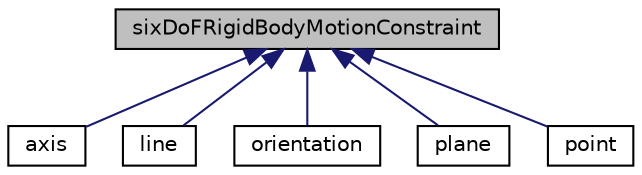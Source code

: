 digraph "sixDoFRigidBodyMotionConstraint"
{
  bgcolor="transparent";
  edge [fontname="Helvetica",fontsize="10",labelfontname="Helvetica",labelfontsize="10"];
  node [fontname="Helvetica",fontsize="10",shape=record];
  Node1 [label="sixDoFRigidBodyMotionConstraint",height=0.2,width=0.4,color="black", fillcolor="grey75", style="filled", fontcolor="black"];
  Node1 -> Node2 [dir="back",color="midnightblue",fontsize="10",style="solid",fontname="Helvetica"];
  Node2 [label="axis",height=0.2,width=0.4,color="black",URL="$a00093.html",tooltip="Orientation constraint: may only rotate around a fixed axis. "];
  Node1 -> Node3 [dir="back",color="midnightblue",fontsize="10",style="solid",fontname="Helvetica"];
  Node3 [label="line",height=0.2,width=0.4,color="black",URL="$a01328.html",tooltip="Translation constraint on the centre of rotation: may only move along a line. "];
  Node1 -> Node4 [dir="back",color="midnightblue",fontsize="10",style="solid",fontname="Helvetica"];
  Node4 [label="orientation",height=0.2,width=0.4,color="black",URL="$a01722.html",tooltip="Orientation constraint: fixed in global space. "];
  Node1 -> Node5 [dir="back",color="midnightblue",fontsize="10",style="solid",fontname="Helvetica"];
  Node5 [label="plane",height=0.2,width=0.4,color="black",URL="$a01856.html",tooltip="Translation constraint on the centre of rotation: may only move on a plane. "];
  Node1 -> Node6 [dir="back",color="midnightblue",fontsize="10",style="solid",fontname="Helvetica"];
  Node6 [label="point",height=0.2,width=0.4,color="black",URL="$a01868.html",tooltip="Translation constraint on the centre of rotation: fixed in space. "];
}
